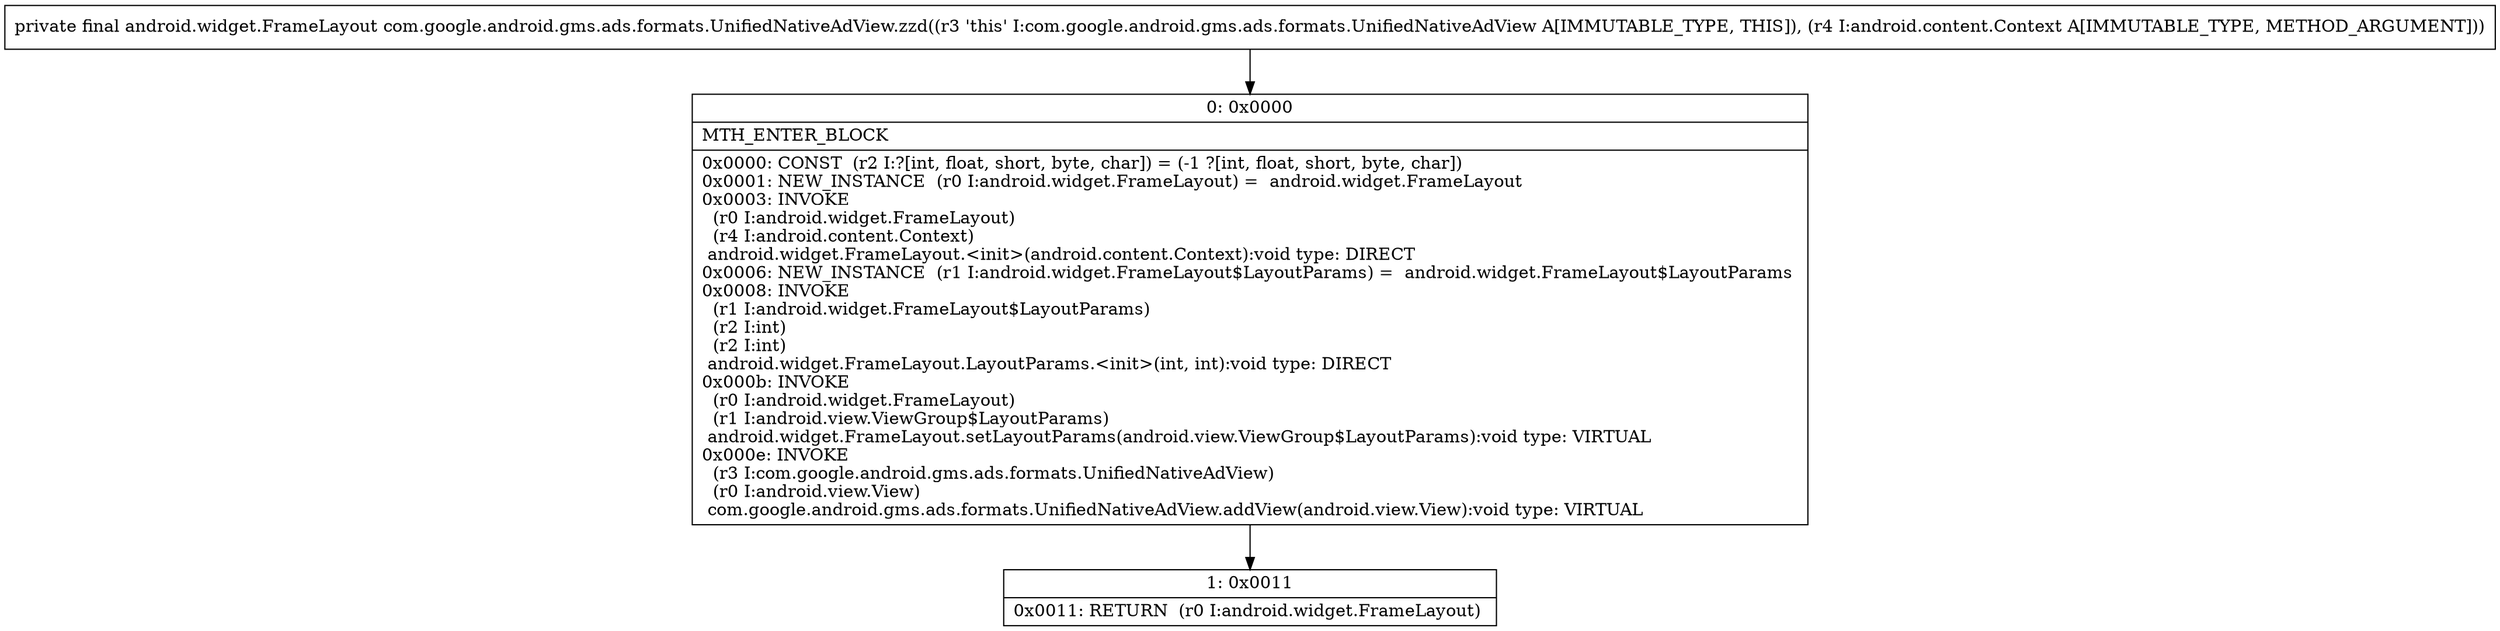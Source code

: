 digraph "CFG forcom.google.android.gms.ads.formats.UnifiedNativeAdView.zzd(Landroid\/content\/Context;)Landroid\/widget\/FrameLayout;" {
Node_0 [shape=record,label="{0\:\ 0x0000|MTH_ENTER_BLOCK\l|0x0000: CONST  (r2 I:?[int, float, short, byte, char]) = (\-1 ?[int, float, short, byte, char]) \l0x0001: NEW_INSTANCE  (r0 I:android.widget.FrameLayout) =  android.widget.FrameLayout \l0x0003: INVOKE  \l  (r0 I:android.widget.FrameLayout)\l  (r4 I:android.content.Context)\l android.widget.FrameLayout.\<init\>(android.content.Context):void type: DIRECT \l0x0006: NEW_INSTANCE  (r1 I:android.widget.FrameLayout$LayoutParams) =  android.widget.FrameLayout$LayoutParams \l0x0008: INVOKE  \l  (r1 I:android.widget.FrameLayout$LayoutParams)\l  (r2 I:int)\l  (r2 I:int)\l android.widget.FrameLayout.LayoutParams.\<init\>(int, int):void type: DIRECT \l0x000b: INVOKE  \l  (r0 I:android.widget.FrameLayout)\l  (r1 I:android.view.ViewGroup$LayoutParams)\l android.widget.FrameLayout.setLayoutParams(android.view.ViewGroup$LayoutParams):void type: VIRTUAL \l0x000e: INVOKE  \l  (r3 I:com.google.android.gms.ads.formats.UnifiedNativeAdView)\l  (r0 I:android.view.View)\l com.google.android.gms.ads.formats.UnifiedNativeAdView.addView(android.view.View):void type: VIRTUAL \l}"];
Node_1 [shape=record,label="{1\:\ 0x0011|0x0011: RETURN  (r0 I:android.widget.FrameLayout) \l}"];
MethodNode[shape=record,label="{private final android.widget.FrameLayout com.google.android.gms.ads.formats.UnifiedNativeAdView.zzd((r3 'this' I:com.google.android.gms.ads.formats.UnifiedNativeAdView A[IMMUTABLE_TYPE, THIS]), (r4 I:android.content.Context A[IMMUTABLE_TYPE, METHOD_ARGUMENT])) }"];
MethodNode -> Node_0;
Node_0 -> Node_1;
}


